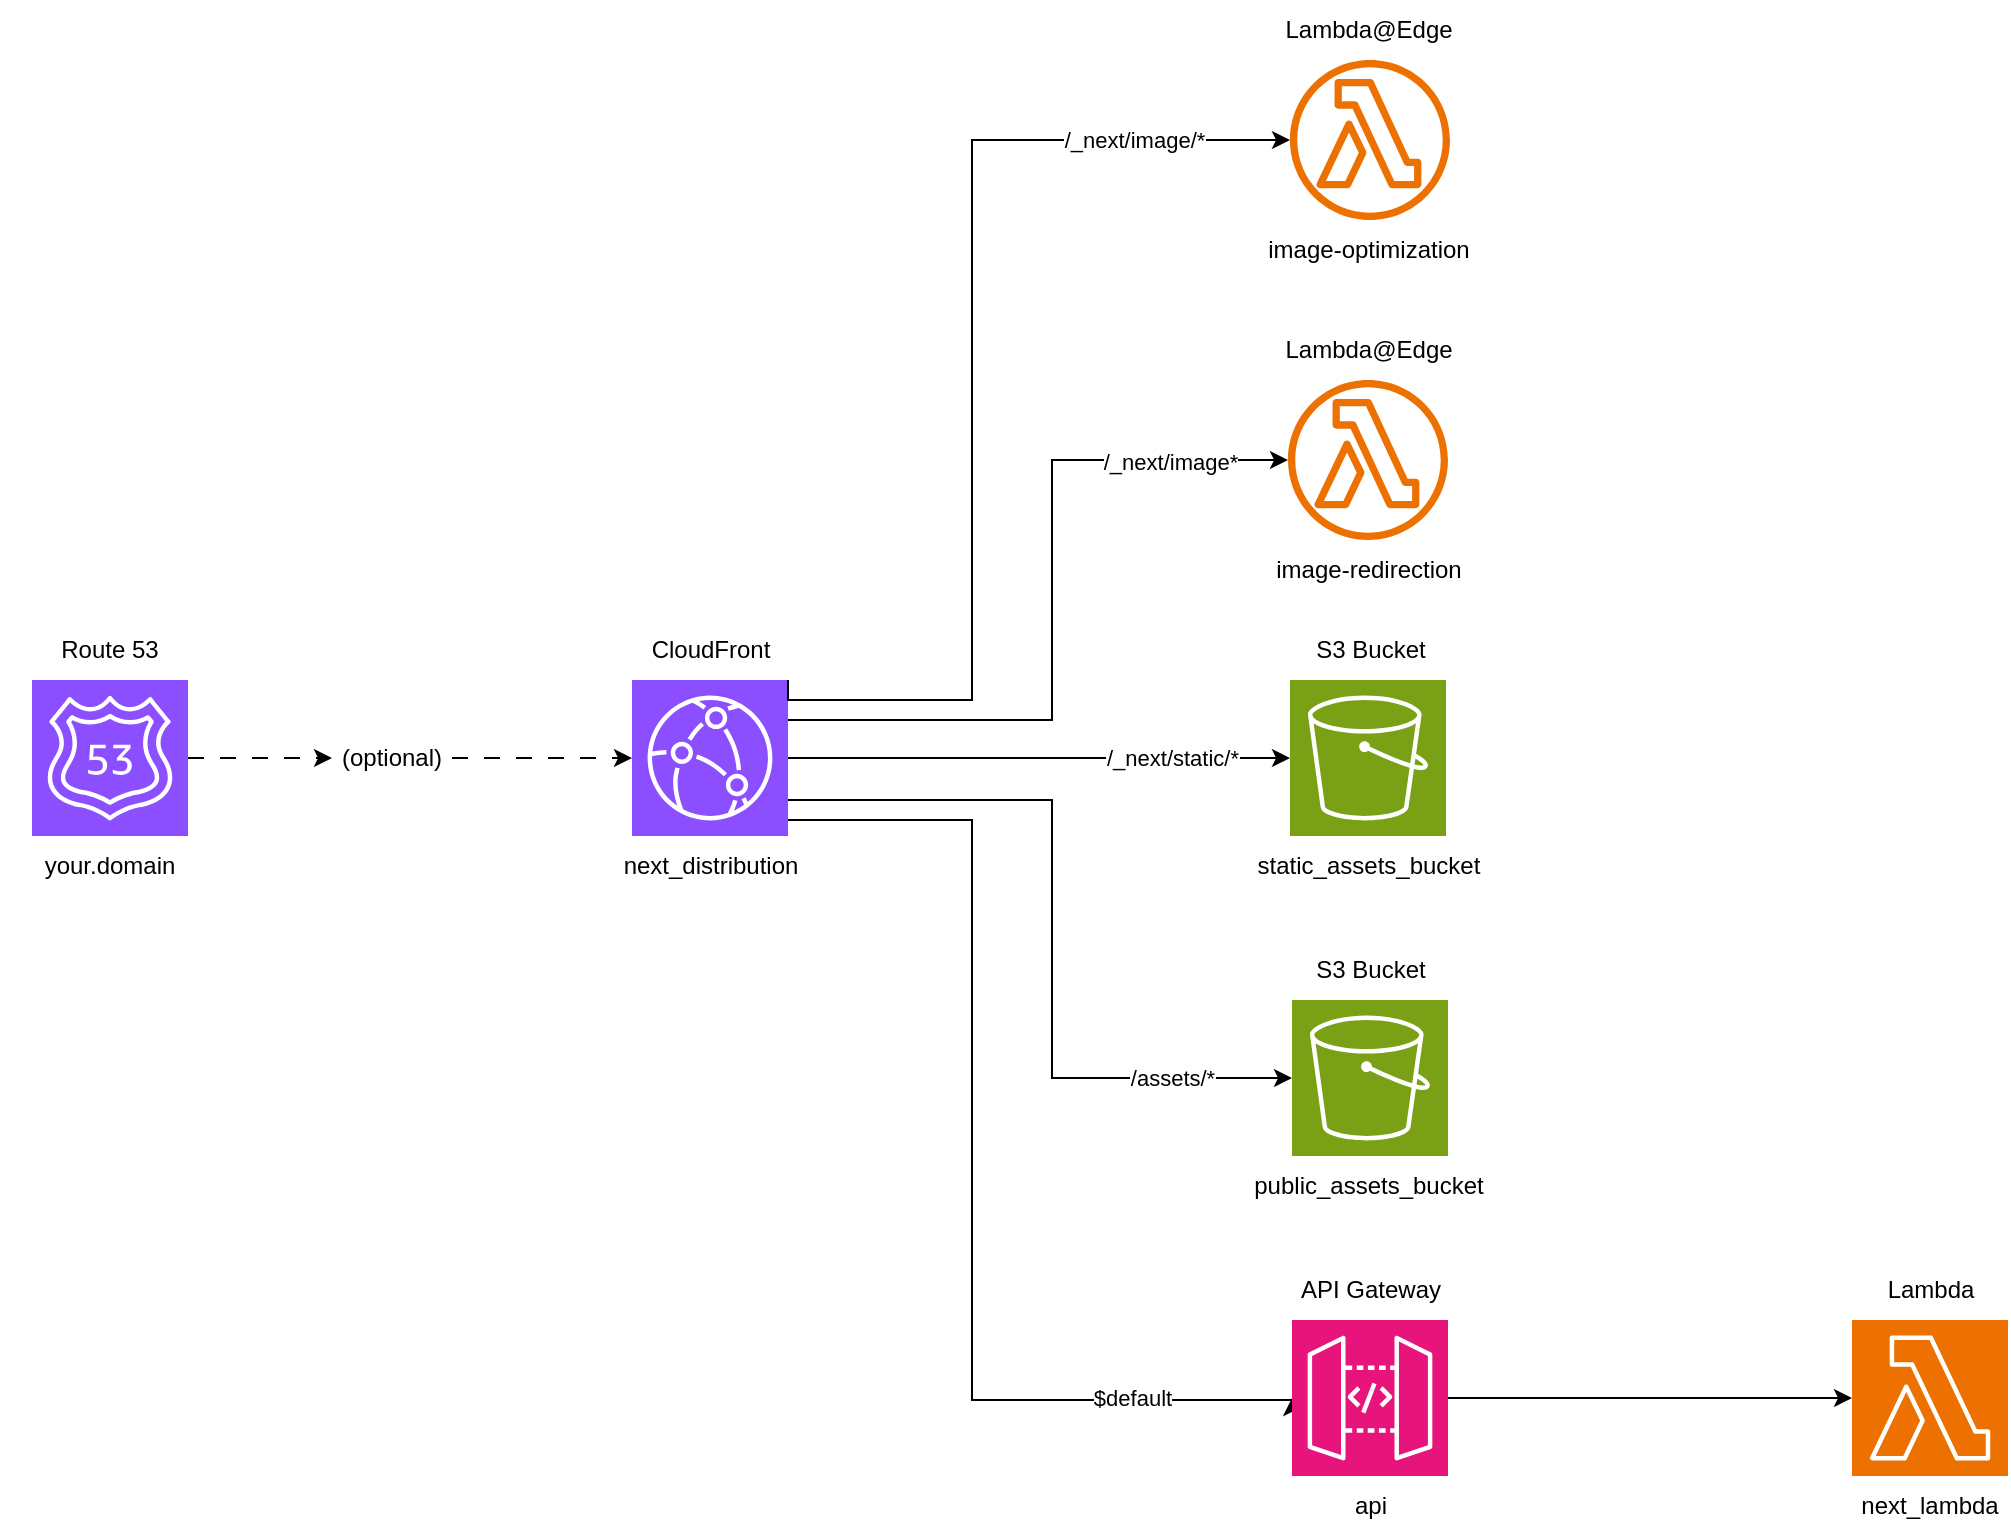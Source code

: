 <mxfile version="22.0.8" type="device">
  <diagram name="Page-1" id="CLGDO3x09eIWOjiuS5SW">
    <mxGraphModel dx="1116" dy="1075" grid="1" gridSize="10" guides="1" tooltips="1" connect="1" arrows="1" fold="1" page="1" pageScale="1" pageWidth="1169" pageHeight="827" math="0" shadow="0">
      <root>
        <mxCell id="0" />
        <mxCell id="1" parent="0" />
        <mxCell id="6B9Jg6zaGtnaMq5gHaIX-1" value="" style="sketch=0;points=[[0,0,0],[0.25,0,0],[0.5,0,0],[0.75,0,0],[1,0,0],[0,1,0],[0.25,1,0],[0.5,1,0],[0.75,1,0],[1,1,0],[0,0.25,0],[0,0.5,0],[0,0.75,0],[1,0.25,0],[1,0.5,0],[1,0.75,0]];outlineConnect=0;fontColor=#232F3E;fillColor=#8C4FFF;strokeColor=#ffffff;dashed=0;verticalLabelPosition=bottom;verticalAlign=top;align=center;html=1;fontSize=12;fontStyle=0;aspect=fixed;shape=mxgraph.aws4.resourceIcon;resIcon=mxgraph.aws4.route_53;" vertex="1" parent="1">
          <mxGeometry x="50" y="360" width="78" height="78" as="geometry" />
        </mxCell>
        <mxCell id="6B9Jg6zaGtnaMq5gHaIX-2" value="" style="endArrow=classic;html=1;rounded=0;exitX=1;exitY=0.5;exitDx=0;exitDy=0;exitPerimeter=0;dashed=1;dashPattern=8 8;" edge="1" parent="1" source="6B9Jg6zaGtnaMq5gHaIX-47" target="6B9Jg6zaGtnaMq5gHaIX-3">
          <mxGeometry width="50" height="50" relative="1" as="geometry">
            <mxPoint x="570" y="610" as="sourcePoint" />
            <mxPoint x="280" y="413" as="targetPoint" />
          </mxGeometry>
        </mxCell>
        <mxCell id="6B9Jg6zaGtnaMq5gHaIX-30" value="" style="edgeStyle=orthogonalEdgeStyle;rounded=0;orthogonalLoop=1;jettySize=auto;html=1;entryX=0;entryY=0.5;entryDx=0;entryDy=0;entryPerimeter=0;" edge="1" parent="1" source="6B9Jg6zaGtnaMq5gHaIX-3" target="6B9Jg6zaGtnaMq5gHaIX-24">
          <mxGeometry relative="1" as="geometry">
            <mxPoint x="430.059" y="710" as="targetPoint" />
            <Array as="points">
              <mxPoint x="520" y="430" />
              <mxPoint x="520" y="720" />
              <mxPoint x="680" y="720" />
            </Array>
          </mxGeometry>
        </mxCell>
        <mxCell id="6B9Jg6zaGtnaMq5gHaIX-53" value="$default" style="edgeLabel;html=1;align=center;verticalAlign=middle;resizable=0;points=[];" vertex="1" connectable="0" parent="6B9Jg6zaGtnaMq5gHaIX-30">
          <mxGeometry x="0.76" y="-1" relative="1" as="geometry">
            <mxPoint x="-16" y="-2" as="offset" />
          </mxGeometry>
        </mxCell>
        <mxCell id="6B9Jg6zaGtnaMq5gHaIX-32" value="" style="edgeStyle=orthogonalEdgeStyle;rounded=0;orthogonalLoop=1;jettySize=auto;html=1;entryX=0;entryY=0.5;entryDx=0;entryDy=0;entryPerimeter=0;" edge="1" parent="1" source="6B9Jg6zaGtnaMq5gHaIX-3" target="6B9Jg6zaGtnaMq5gHaIX-16">
          <mxGeometry relative="1" as="geometry">
            <mxPoint x="389.0" y="541" as="targetPoint" />
            <Array as="points">
              <mxPoint x="560" y="420" />
              <mxPoint x="560" y="559" />
            </Array>
          </mxGeometry>
        </mxCell>
        <mxCell id="6B9Jg6zaGtnaMq5gHaIX-52" value="/assets/*" style="edgeLabel;html=1;align=center;verticalAlign=middle;resizable=0;points=[];" vertex="1" connectable="0" parent="6B9Jg6zaGtnaMq5gHaIX-32">
          <mxGeometry x="0.631" y="1" relative="1" as="geometry">
            <mxPoint x="12" y="1" as="offset" />
          </mxGeometry>
        </mxCell>
        <mxCell id="6B9Jg6zaGtnaMq5gHaIX-34" value="" style="edgeStyle=orthogonalEdgeStyle;rounded=0;orthogonalLoop=1;jettySize=auto;html=1;entryX=0;entryY=0.5;entryDx=0;entryDy=0;entryPerimeter=0;" edge="1" parent="1" source="6B9Jg6zaGtnaMq5gHaIX-3" target="6B9Jg6zaGtnaMq5gHaIX-21">
          <mxGeometry relative="1" as="geometry">
            <mxPoint x="585" y="344.059" as="targetPoint" />
          </mxGeometry>
        </mxCell>
        <mxCell id="6B9Jg6zaGtnaMq5gHaIX-51" value="/_next/static/*" style="edgeLabel;html=1;align=center;verticalAlign=middle;resizable=0;points=[];" vertex="1" connectable="0" parent="6B9Jg6zaGtnaMq5gHaIX-34">
          <mxGeometry x="0.546" relative="1" as="geometry">
            <mxPoint x="-2" as="offset" />
          </mxGeometry>
        </mxCell>
        <mxCell id="6B9Jg6zaGtnaMq5gHaIX-39" value="" style="edgeStyle=orthogonalEdgeStyle;rounded=0;orthogonalLoop=1;jettySize=auto;html=1;" edge="1" parent="1" source="6B9Jg6zaGtnaMq5gHaIX-3" target="6B9Jg6zaGtnaMq5gHaIX-41">
          <mxGeometry relative="1" as="geometry">
            <mxPoint x="680" y="250.059" as="targetPoint" />
            <Array as="points">
              <mxPoint x="560" y="380" />
              <mxPoint x="560" y="250" />
            </Array>
          </mxGeometry>
        </mxCell>
        <mxCell id="6B9Jg6zaGtnaMq5gHaIX-50" value="/_next/image*" style="edgeLabel;html=1;align=center;verticalAlign=middle;resizable=0;points=[];" vertex="1" connectable="0" parent="6B9Jg6zaGtnaMq5gHaIX-39">
          <mxGeometry x="0.688" y="-1" relative="1" as="geometry">
            <mxPoint as="offset" />
          </mxGeometry>
        </mxCell>
        <mxCell id="6B9Jg6zaGtnaMq5gHaIX-3" value="" style="sketch=0;points=[[0,0,0],[0.25,0,0],[0.5,0,0],[0.75,0,0],[1,0,0],[0,1,0],[0.25,1,0],[0.5,1,0],[0.75,1,0],[1,1,0],[0,0.25,0],[0,0.5,0],[0,0.75,0],[1,0.25,0],[1,0.5,0],[1,0.75,0]];outlineConnect=0;fontColor=#232F3E;fillColor=#8C4FFF;strokeColor=#ffffff;dashed=0;verticalLabelPosition=bottom;verticalAlign=top;align=center;html=1;fontSize=12;fontStyle=0;aspect=fixed;shape=mxgraph.aws4.resourceIcon;resIcon=mxgraph.aws4.cloudfront;" vertex="1" parent="1">
          <mxGeometry x="350" y="360" width="78" height="78" as="geometry" />
        </mxCell>
        <mxCell id="6B9Jg6zaGtnaMq5gHaIX-16" value="" style="sketch=0;points=[[0,0,0],[0.25,0,0],[0.5,0,0],[0.75,0,0],[1,0,0],[0,1,0],[0.25,1,0],[0.5,1,0],[0.75,1,0],[1,1,0],[0,0.25,0],[0,0.5,0],[0,0.75,0],[1,0.25,0],[1,0.5,0],[1,0.75,0]];outlineConnect=0;fontColor=#232F3E;fillColor=#7AA116;strokeColor=#ffffff;dashed=0;verticalLabelPosition=bottom;verticalAlign=top;align=center;html=1;fontSize=12;fontStyle=0;aspect=fixed;shape=mxgraph.aws4.resourceIcon;resIcon=mxgraph.aws4.s3;" vertex="1" parent="1">
          <mxGeometry x="680" y="520" width="78" height="78" as="geometry" />
        </mxCell>
        <mxCell id="6B9Jg6zaGtnaMq5gHaIX-21" value="" style="sketch=0;points=[[0,0,0],[0.25,0,0],[0.5,0,0],[0.75,0,0],[1,0,0],[0,1,0],[0.25,1,0],[0.5,1,0],[0.75,1,0],[1,1,0],[0,0.25,0],[0,0.5,0],[0,0.75,0],[1,0.25,0],[1,0.5,0],[1,0.75,0]];outlineConnect=0;fontColor=#232F3E;fillColor=#7AA116;strokeColor=#ffffff;dashed=0;verticalLabelPosition=bottom;verticalAlign=top;align=center;html=1;fontSize=12;fontStyle=0;aspect=fixed;shape=mxgraph.aws4.resourceIcon;resIcon=mxgraph.aws4.s3;" vertex="1" parent="1">
          <mxGeometry x="679" y="360" width="78" height="78" as="geometry" />
        </mxCell>
        <mxCell id="6B9Jg6zaGtnaMq5gHaIX-26" value="" style="edgeStyle=orthogonalEdgeStyle;rounded=0;orthogonalLoop=1;jettySize=auto;html=1;entryX=0;entryY=0.5;entryDx=0;entryDy=0;entryPerimeter=0;" edge="1" parent="1" source="6B9Jg6zaGtnaMq5gHaIX-24" target="6B9Jg6zaGtnaMq5gHaIX-28">
          <mxGeometry relative="1" as="geometry">
            <mxPoint x="960" y="699" as="targetPoint" />
          </mxGeometry>
        </mxCell>
        <mxCell id="6B9Jg6zaGtnaMq5gHaIX-24" value="" style="sketch=0;points=[[0,0,0],[0.25,0,0],[0.5,0,0],[0.75,0,0],[1,0,0],[0,1,0],[0.25,1,0],[0.5,1,0],[0.75,1,0],[1,1,0],[0,0.25,0],[0,0.5,0],[0,0.75,0],[1,0.25,0],[1,0.5,0],[1,0.75,0]];outlineConnect=0;fontColor=#232F3E;fillColor=#E7157B;strokeColor=#ffffff;dashed=0;verticalLabelPosition=bottom;verticalAlign=top;align=center;html=1;fontSize=12;fontStyle=0;aspect=fixed;shape=mxgraph.aws4.resourceIcon;resIcon=mxgraph.aws4.api_gateway;" vertex="1" parent="1">
          <mxGeometry x="680" y="680" width="78" height="78" as="geometry" />
        </mxCell>
        <mxCell id="6B9Jg6zaGtnaMq5gHaIX-28" value="" style="sketch=0;points=[[0,0,0],[0.25,0,0],[0.5,0,0],[0.75,0,0],[1,0,0],[0,1,0],[0.25,1,0],[0.5,1,0],[0.75,1,0],[1,1,0],[0,0.25,0],[0,0.5,0],[0,0.75,0],[1,0.25,0],[1,0.5,0],[1,0.75,0]];outlineConnect=0;fontColor=#232F3E;fillColor=#ED7100;strokeColor=#ffffff;dashed=0;verticalLabelPosition=bottom;verticalAlign=top;align=center;html=1;fontSize=12;fontStyle=0;aspect=fixed;shape=mxgraph.aws4.resourceIcon;resIcon=mxgraph.aws4.lambda;" vertex="1" parent="1">
          <mxGeometry x="960" y="680" width="78" height="78" as="geometry" />
        </mxCell>
        <mxCell id="6B9Jg6zaGtnaMq5gHaIX-41" value="" style="sketch=0;outlineConnect=0;fontColor=#232F3E;gradientColor=none;fillColor=#ED7100;strokeColor=none;dashed=0;verticalLabelPosition=bottom;verticalAlign=top;align=center;html=1;fontSize=12;fontStyle=0;aspect=fixed;pointerEvents=1;shape=mxgraph.aws4.lambda_function;" vertex="1" parent="1">
          <mxGeometry x="678" y="210" width="80" height="80" as="geometry" />
        </mxCell>
        <mxCell id="6B9Jg6zaGtnaMq5gHaIX-43" value="" style="sketch=0;outlineConnect=0;fontColor=#232F3E;gradientColor=none;fillColor=#ED7100;strokeColor=none;dashed=0;verticalLabelPosition=bottom;verticalAlign=top;align=center;html=1;fontSize=12;fontStyle=0;aspect=fixed;pointerEvents=1;shape=mxgraph.aws4.lambda_function;" vertex="1" parent="1">
          <mxGeometry x="679" y="50" width="80" height="80" as="geometry" />
        </mxCell>
        <mxCell id="6B9Jg6zaGtnaMq5gHaIX-44" value="" style="edgeStyle=orthogonalEdgeStyle;rounded=0;orthogonalLoop=1;jettySize=auto;html=1;exitX=1;exitY=0;exitDx=0;exitDy=0;exitPerimeter=0;" edge="1" parent="1" source="6B9Jg6zaGtnaMq5gHaIX-3" target="6B9Jg6zaGtnaMq5gHaIX-43">
          <mxGeometry relative="1" as="geometry">
            <mxPoint x="410" y="220" as="sourcePoint" />
            <mxPoint x="660" y="90" as="targetPoint" />
            <Array as="points">
              <mxPoint x="428" y="370" />
              <mxPoint x="520" y="370" />
              <mxPoint x="520" y="90" />
            </Array>
          </mxGeometry>
        </mxCell>
        <mxCell id="6B9Jg6zaGtnaMq5gHaIX-49" value="/_next/image/*" style="edgeLabel;html=1;align=center;verticalAlign=middle;resizable=0;points=[];" vertex="1" connectable="0" parent="6B9Jg6zaGtnaMq5gHaIX-44">
          <mxGeometry x="0.637" y="-4" relative="1" as="geometry">
            <mxPoint x="20" y="-4" as="offset" />
          </mxGeometry>
        </mxCell>
        <mxCell id="6B9Jg6zaGtnaMq5gHaIX-45" value="Route 53" style="text;html=1;strokeColor=none;fillColor=none;align=center;verticalAlign=middle;whiteSpace=wrap;rounded=0;fontStyle=0" vertex="1" parent="1">
          <mxGeometry x="59" y="330" width="60" height="30" as="geometry" />
        </mxCell>
        <mxCell id="6B9Jg6zaGtnaMq5gHaIX-46" value="your.domain" style="text;html=1;strokeColor=none;fillColor=none;align=center;verticalAlign=middle;whiteSpace=wrap;rounded=0;" vertex="1" parent="1">
          <mxGeometry x="34" y="438" width="110" height="30" as="geometry" />
        </mxCell>
        <mxCell id="6B9Jg6zaGtnaMq5gHaIX-48" value="" style="endArrow=classic;html=1;rounded=0;exitX=1;exitY=0.5;exitDx=0;exitDy=0;exitPerimeter=0;dashed=1;dashPattern=8 8;" edge="1" parent="1" source="6B9Jg6zaGtnaMq5gHaIX-1" target="6B9Jg6zaGtnaMq5gHaIX-47">
          <mxGeometry width="50" height="50" relative="1" as="geometry">
            <mxPoint x="128" y="399" as="sourcePoint" />
            <mxPoint x="350" y="399" as="targetPoint" />
          </mxGeometry>
        </mxCell>
        <mxCell id="6B9Jg6zaGtnaMq5gHaIX-47" value="(optional)" style="text;html=1;strokeColor=none;fillColor=none;align=center;verticalAlign=middle;whiteSpace=wrap;rounded=0;" vertex="1" parent="1">
          <mxGeometry x="200" y="384" width="60" height="30" as="geometry" />
        </mxCell>
        <mxCell id="6B9Jg6zaGtnaMq5gHaIX-54" value="next_lambda" style="text;html=1;strokeColor=none;fillColor=none;align=center;verticalAlign=middle;whiteSpace=wrap;rounded=0;fontStyle=0" vertex="1" parent="1">
          <mxGeometry x="969" y="758" width="60" height="30" as="geometry" />
        </mxCell>
        <mxCell id="6B9Jg6zaGtnaMq5gHaIX-55" value="Lambda" style="text;html=1;align=center;verticalAlign=middle;resizable=0;points=[];autosize=1;strokeColor=none;fillColor=none;" vertex="1" parent="1">
          <mxGeometry x="964" y="650" width="70" height="30" as="geometry" />
        </mxCell>
        <mxCell id="6B9Jg6zaGtnaMq5gHaIX-56" value="API Gateway" style="text;html=1;align=center;verticalAlign=middle;resizable=0;points=[];autosize=1;strokeColor=none;fillColor=none;" vertex="1" parent="1">
          <mxGeometry x="674" y="650" width="90" height="30" as="geometry" />
        </mxCell>
        <mxCell id="6B9Jg6zaGtnaMq5gHaIX-57" value="api" style="text;html=1;align=center;verticalAlign=middle;resizable=0;points=[];autosize=1;strokeColor=none;fillColor=none;" vertex="1" parent="1">
          <mxGeometry x="699" y="758" width="40" height="30" as="geometry" />
        </mxCell>
        <mxCell id="6B9Jg6zaGtnaMq5gHaIX-58" value="CloudFront" style="text;html=1;align=center;verticalAlign=middle;resizable=0;points=[];autosize=1;strokeColor=none;fillColor=none;" vertex="1" parent="1">
          <mxGeometry x="349" y="330" width="80" height="30" as="geometry" />
        </mxCell>
        <mxCell id="6B9Jg6zaGtnaMq5gHaIX-59" value="next_distribution" style="text;html=1;align=center;verticalAlign=middle;resizable=0;points=[];autosize=1;strokeColor=none;fillColor=none;" vertex="1" parent="1">
          <mxGeometry x="334" y="438" width="110" height="30" as="geometry" />
        </mxCell>
        <mxCell id="6B9Jg6zaGtnaMq5gHaIX-60" value="Lambda@Edge" style="text;html=1;align=center;verticalAlign=middle;resizable=0;points=[];autosize=1;strokeColor=none;fillColor=none;" vertex="1" parent="1">
          <mxGeometry x="663" y="20" width="110" height="30" as="geometry" />
        </mxCell>
        <mxCell id="6B9Jg6zaGtnaMq5gHaIX-61" value="Lambda@Edge" style="text;html=1;align=center;verticalAlign=middle;resizable=0;points=[];autosize=1;strokeColor=none;fillColor=none;" vertex="1" parent="1">
          <mxGeometry x="663" y="180" width="110" height="30" as="geometry" />
        </mxCell>
        <mxCell id="6B9Jg6zaGtnaMq5gHaIX-62" value="image-optimization" style="text;html=1;align=center;verticalAlign=middle;resizable=0;points=[];autosize=1;strokeColor=none;fillColor=none;" vertex="1" parent="1">
          <mxGeometry x="658" y="130" width="120" height="30" as="geometry" />
        </mxCell>
        <mxCell id="6B9Jg6zaGtnaMq5gHaIX-63" value="image-redirection" style="text;html=1;align=center;verticalAlign=middle;resizable=0;points=[];autosize=1;strokeColor=none;fillColor=none;" vertex="1" parent="1">
          <mxGeometry x="658" y="290" width="120" height="30" as="geometry" />
        </mxCell>
        <mxCell id="6B9Jg6zaGtnaMq5gHaIX-64" value="S3 Bucket" style="text;html=1;align=center;verticalAlign=middle;resizable=0;points=[];autosize=1;strokeColor=none;fillColor=none;" vertex="1" parent="1">
          <mxGeometry x="679" y="330" width="80" height="30" as="geometry" />
        </mxCell>
        <mxCell id="6B9Jg6zaGtnaMq5gHaIX-65" value="S3 Bucket" style="text;html=1;align=center;verticalAlign=middle;resizable=0;points=[];autosize=1;strokeColor=none;fillColor=none;" vertex="1" parent="1">
          <mxGeometry x="679" y="490" width="80" height="30" as="geometry" />
        </mxCell>
        <mxCell id="6B9Jg6zaGtnaMq5gHaIX-66" value="static_assets_bucket" style="text;html=1;align=center;verticalAlign=middle;resizable=0;points=[];autosize=1;strokeColor=none;fillColor=none;" vertex="1" parent="1">
          <mxGeometry x="653" y="438" width="130" height="30" as="geometry" />
        </mxCell>
        <mxCell id="6B9Jg6zaGtnaMq5gHaIX-67" value="public_assets_bucket" style="text;html=1;align=center;verticalAlign=middle;resizable=0;points=[];autosize=1;strokeColor=none;fillColor=none;" vertex="1" parent="1">
          <mxGeometry x="648" y="598" width="140" height="30" as="geometry" />
        </mxCell>
      </root>
    </mxGraphModel>
  </diagram>
</mxfile>
